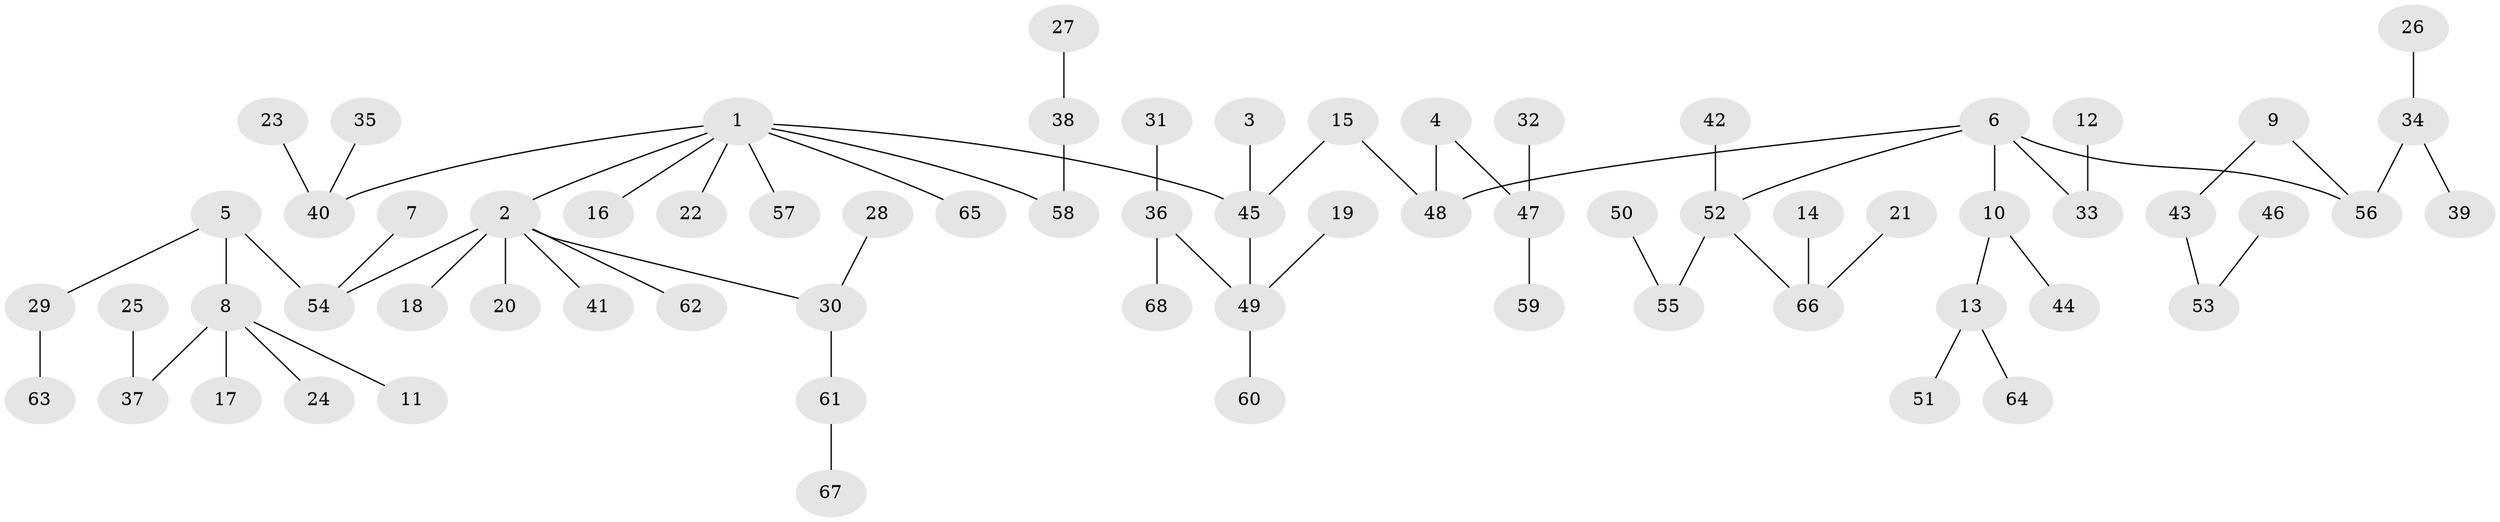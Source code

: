 // original degree distribution, {4: 0.08088235294117647, 2: 0.18382352941176472, 5: 0.04411764705882353, 3: 0.15441176470588236, 6: 0.014705882352941176, 1: 0.5220588235294118}
// Generated by graph-tools (version 1.1) at 2025/26/03/09/25 03:26:23]
// undirected, 68 vertices, 67 edges
graph export_dot {
graph [start="1"]
  node [color=gray90,style=filled];
  1;
  2;
  3;
  4;
  5;
  6;
  7;
  8;
  9;
  10;
  11;
  12;
  13;
  14;
  15;
  16;
  17;
  18;
  19;
  20;
  21;
  22;
  23;
  24;
  25;
  26;
  27;
  28;
  29;
  30;
  31;
  32;
  33;
  34;
  35;
  36;
  37;
  38;
  39;
  40;
  41;
  42;
  43;
  44;
  45;
  46;
  47;
  48;
  49;
  50;
  51;
  52;
  53;
  54;
  55;
  56;
  57;
  58;
  59;
  60;
  61;
  62;
  63;
  64;
  65;
  66;
  67;
  68;
  1 -- 2 [weight=1.0];
  1 -- 16 [weight=1.0];
  1 -- 22 [weight=1.0];
  1 -- 40 [weight=1.0];
  1 -- 45 [weight=1.0];
  1 -- 57 [weight=1.0];
  1 -- 58 [weight=1.0];
  1 -- 65 [weight=1.0];
  2 -- 18 [weight=1.0];
  2 -- 20 [weight=1.0];
  2 -- 30 [weight=1.0];
  2 -- 41 [weight=1.0];
  2 -- 54 [weight=1.0];
  2 -- 62 [weight=1.0];
  3 -- 45 [weight=1.0];
  4 -- 47 [weight=1.0];
  4 -- 48 [weight=1.0];
  5 -- 8 [weight=1.0];
  5 -- 29 [weight=1.0];
  5 -- 54 [weight=1.0];
  6 -- 10 [weight=1.0];
  6 -- 33 [weight=1.0];
  6 -- 48 [weight=1.0];
  6 -- 52 [weight=1.0];
  6 -- 56 [weight=1.0];
  7 -- 54 [weight=1.0];
  8 -- 11 [weight=1.0];
  8 -- 17 [weight=1.0];
  8 -- 24 [weight=1.0];
  8 -- 37 [weight=1.0];
  9 -- 43 [weight=1.0];
  9 -- 56 [weight=1.0];
  10 -- 13 [weight=1.0];
  10 -- 44 [weight=1.0];
  12 -- 33 [weight=1.0];
  13 -- 51 [weight=1.0];
  13 -- 64 [weight=1.0];
  14 -- 66 [weight=1.0];
  15 -- 45 [weight=1.0];
  15 -- 48 [weight=1.0];
  19 -- 49 [weight=1.0];
  21 -- 66 [weight=1.0];
  23 -- 40 [weight=1.0];
  25 -- 37 [weight=1.0];
  26 -- 34 [weight=1.0];
  27 -- 38 [weight=1.0];
  28 -- 30 [weight=1.0];
  29 -- 63 [weight=1.0];
  30 -- 61 [weight=1.0];
  31 -- 36 [weight=1.0];
  32 -- 47 [weight=1.0];
  34 -- 39 [weight=1.0];
  34 -- 56 [weight=1.0];
  35 -- 40 [weight=1.0];
  36 -- 49 [weight=1.0];
  36 -- 68 [weight=1.0];
  38 -- 58 [weight=1.0];
  42 -- 52 [weight=1.0];
  43 -- 53 [weight=1.0];
  45 -- 49 [weight=1.0];
  46 -- 53 [weight=1.0];
  47 -- 59 [weight=1.0];
  49 -- 60 [weight=1.0];
  50 -- 55 [weight=1.0];
  52 -- 55 [weight=1.0];
  52 -- 66 [weight=1.0];
  61 -- 67 [weight=1.0];
}
